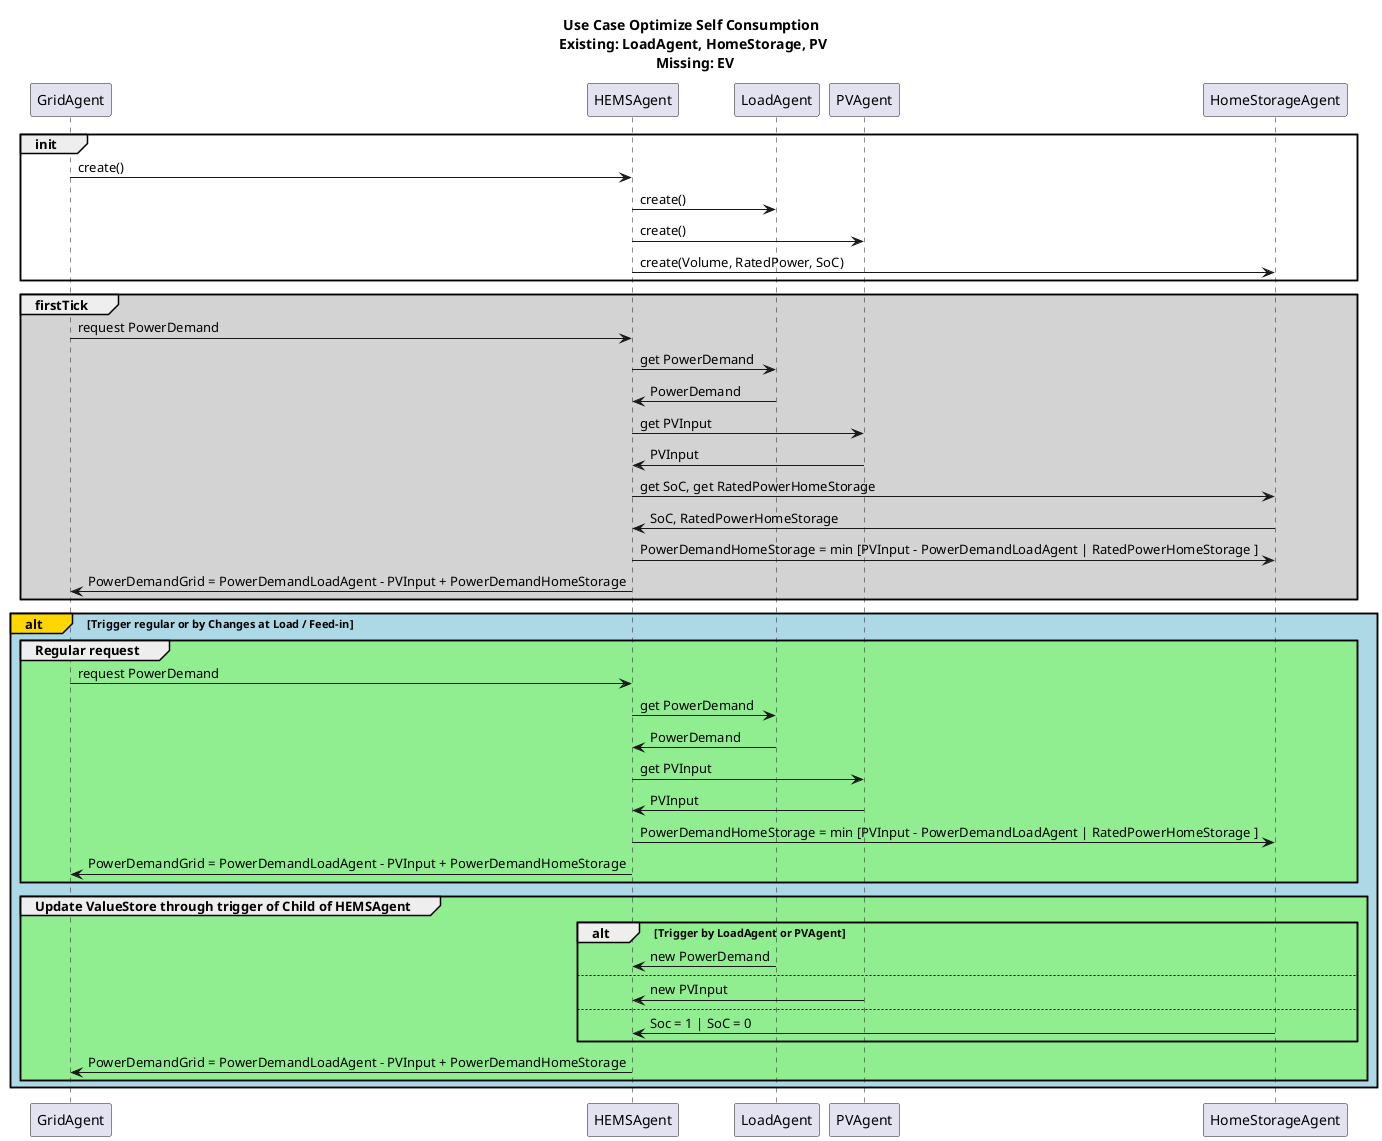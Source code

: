 @startuml
title Use Case Optimize Self Consumption \n Existing: LoadAgent, HomeStorage, PV \n Missing: EV
participant GridAgent
participant HEMSAgent
participant LoadAgent
participant PVAgent
participant HomeStorageAgent
group init
    GridAgent -> HEMSAgent: create()
    HEMSAgent -> LoadAgent: create()
    HEMSAgent -> PVAgent: create()
    HEMSAgent -> HomeStorageAgent: create(Volume, RatedPower, SoC)
    end
group #LightGrey firstTick
    GridAgent -> HEMSAgent: request PowerDemand
    HEMSAgent -> LoadAgent: get PowerDemand
    LoadAgent -> HEMSAgent: PowerDemand
    HEMSAgent -> PVAgent: get PVInput
    PVAgent -> HEMSAgent: PVInput
    HEMSAgent -> HomeStorageAgent: get SoC, get RatedPowerHomeStorage
    HomeStorageAgent -> HEMSAgent:  SoC, RatedPowerHomeStorage
    HEMSAgent -> HomeStorageAgent: PowerDemandHomeStorage = min [PVInput - PowerDemandLoadAgent | RatedPowerHomeStorage ]
    HEMSAgent -> GridAgent: PowerDemandGrid = PowerDemandLoadAgent - PVInput + PowerDemandHomeStorage
    end
alt#Gold #LightBlue Trigger regular or by Changes at Load / Feed-in
group #LightGreen Regular request
    GridAgent -> HEMSAgent: request PowerDemand
    HEMSAgent -> LoadAgent: get PowerDemand
    LoadAgent -> HEMSAgent: PowerDemand
    HEMSAgent -> PVAgent: get PVInput
    PVAgent -> HEMSAgent: PVInput
    HEMSAgent -> HomeStorageAgent: PowerDemandHomeStorage = min [PVInput - PowerDemandLoadAgent | RatedPowerHomeStorage ]
    HEMSAgent -> GridAgent: PowerDemandGrid = PowerDemandLoadAgent - PVInput + PowerDemandHomeStorage
    end
group #LightGreen Update ValueStore through trigger of Child of HEMSAgent
    alt Trigger by LoadAgent or PVAgent
    LoadAgent -> HEMSAgent: new PowerDemand
    else
    PVAgent -> HEMSAgent: new PVInput
    else
    HomeStorageAgent -> HEMSAgent: Soc = 1 | SoC = 0
    end
    HEMSAgent -> GridAgent: PowerDemandGrid = PowerDemandLoadAgent - PVInput + PowerDemandHomeStorage
    end
end
@enduml



